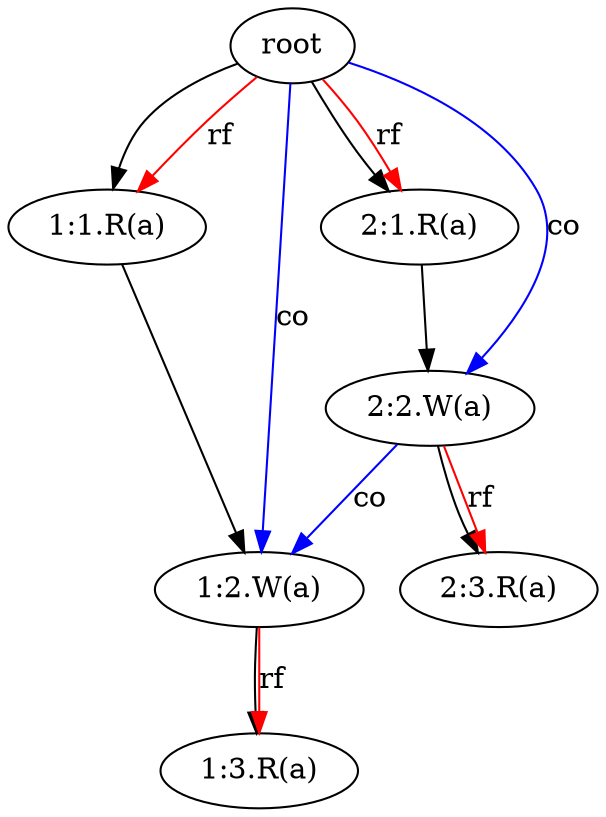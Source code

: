 digraph {
11 [label="1:1.R(a)"]
root -> 11;
root -> 11[color=red, label="rf"];
21 [label="2:1.R(a)"]
root -> 21;
root -> 21[color=red, label="rf"];
12 [label="1:2.W(a)"]
11 -> 12;
13 [label="1:3.R(a)"]
12 -> 13;
12 -> 13[color=red, label="rf"];
22 [label="2:2.W(a)"]
21 -> 22;
23 [label="2:3.R(a)"]
22 -> 23;
22 -> 23[color=red, label="rf"];
root -> 12[color=blue, label="co"];
root -> 22[color=blue, label="co"];
22 -> 12[color=blue, label="co"];
}